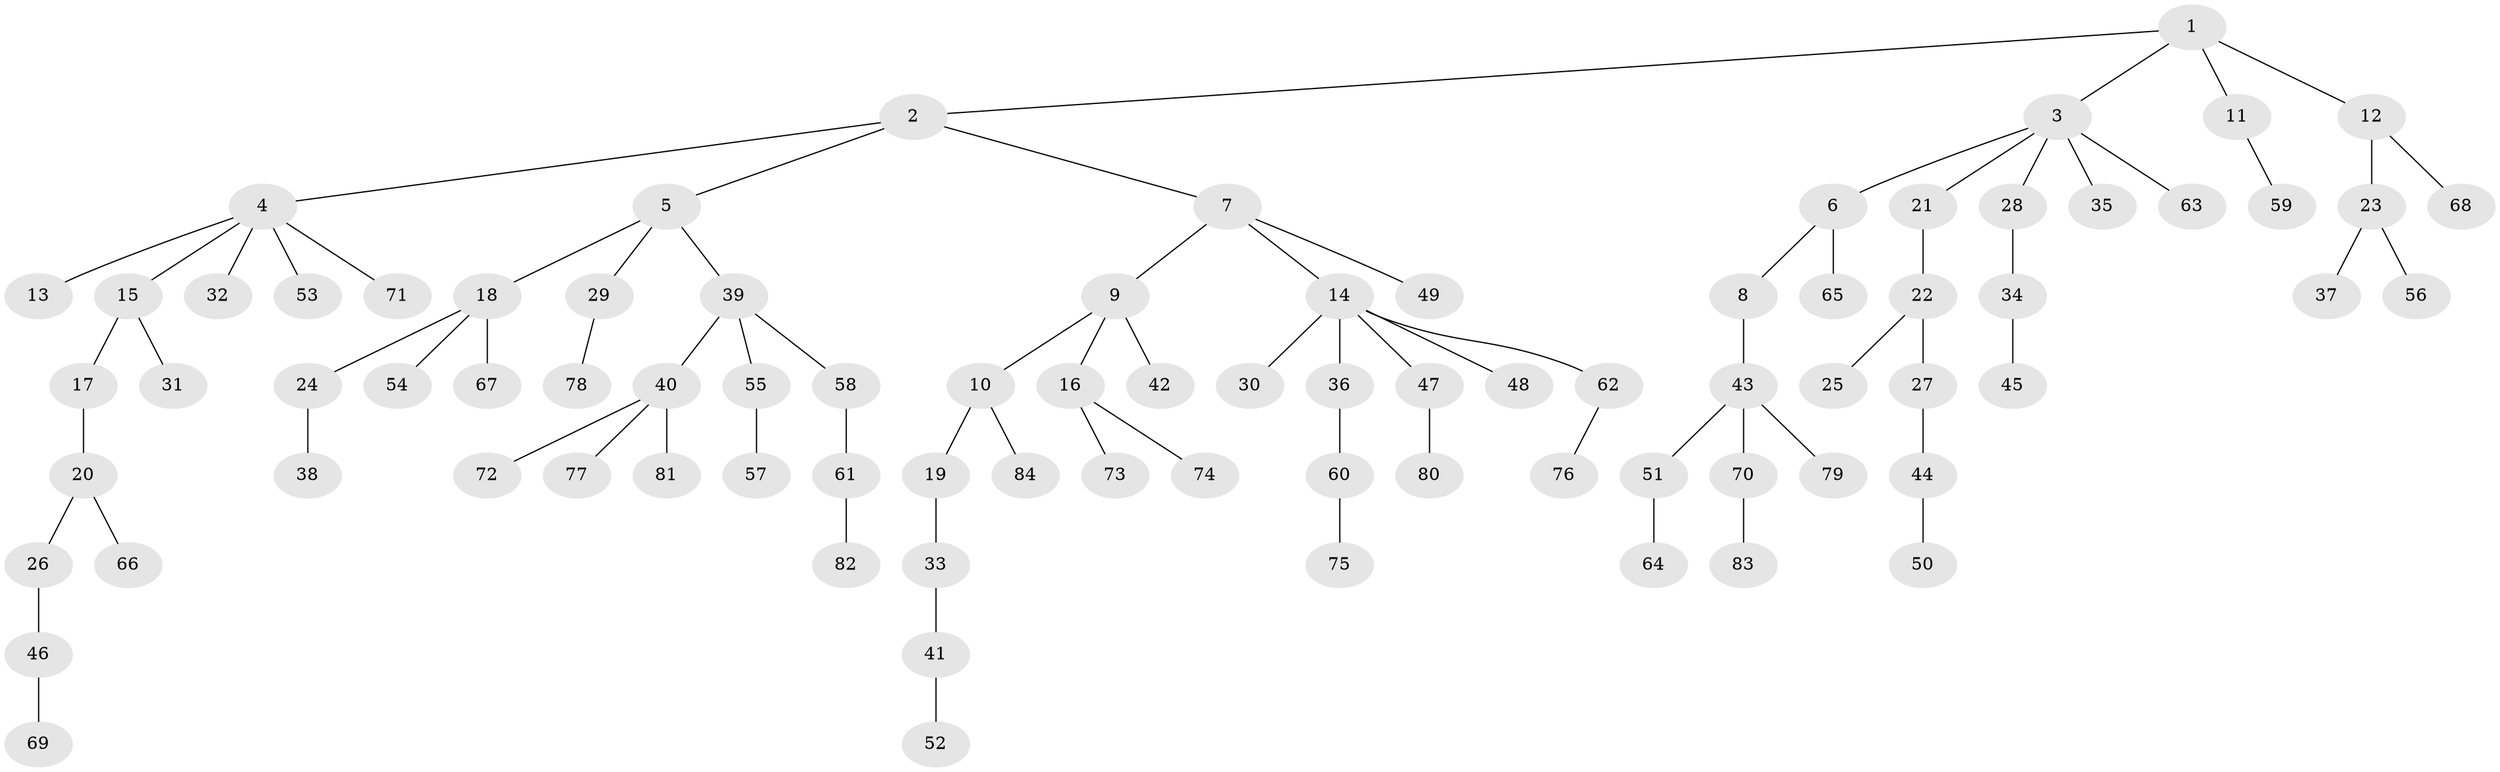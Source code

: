 // coarse degree distribution, {6: 0.0196078431372549, 4: 0.0392156862745098, 5: 0.058823529411764705, 2: 0.3137254901960784, 1: 0.47058823529411764, 3: 0.09803921568627451}
// Generated by graph-tools (version 1.1) at 2025/37/03/04/25 23:37:18]
// undirected, 84 vertices, 83 edges
graph export_dot {
  node [color=gray90,style=filled];
  1;
  2;
  3;
  4;
  5;
  6;
  7;
  8;
  9;
  10;
  11;
  12;
  13;
  14;
  15;
  16;
  17;
  18;
  19;
  20;
  21;
  22;
  23;
  24;
  25;
  26;
  27;
  28;
  29;
  30;
  31;
  32;
  33;
  34;
  35;
  36;
  37;
  38;
  39;
  40;
  41;
  42;
  43;
  44;
  45;
  46;
  47;
  48;
  49;
  50;
  51;
  52;
  53;
  54;
  55;
  56;
  57;
  58;
  59;
  60;
  61;
  62;
  63;
  64;
  65;
  66;
  67;
  68;
  69;
  70;
  71;
  72;
  73;
  74;
  75;
  76;
  77;
  78;
  79;
  80;
  81;
  82;
  83;
  84;
  1 -- 2;
  1 -- 3;
  1 -- 11;
  1 -- 12;
  2 -- 4;
  2 -- 5;
  2 -- 7;
  3 -- 6;
  3 -- 21;
  3 -- 28;
  3 -- 35;
  3 -- 63;
  4 -- 13;
  4 -- 15;
  4 -- 32;
  4 -- 53;
  4 -- 71;
  5 -- 18;
  5 -- 29;
  5 -- 39;
  6 -- 8;
  6 -- 65;
  7 -- 9;
  7 -- 14;
  7 -- 49;
  8 -- 43;
  9 -- 10;
  9 -- 16;
  9 -- 42;
  10 -- 19;
  10 -- 84;
  11 -- 59;
  12 -- 23;
  12 -- 68;
  14 -- 30;
  14 -- 36;
  14 -- 47;
  14 -- 48;
  14 -- 62;
  15 -- 17;
  15 -- 31;
  16 -- 73;
  16 -- 74;
  17 -- 20;
  18 -- 24;
  18 -- 54;
  18 -- 67;
  19 -- 33;
  20 -- 26;
  20 -- 66;
  21 -- 22;
  22 -- 25;
  22 -- 27;
  23 -- 37;
  23 -- 56;
  24 -- 38;
  26 -- 46;
  27 -- 44;
  28 -- 34;
  29 -- 78;
  33 -- 41;
  34 -- 45;
  36 -- 60;
  39 -- 40;
  39 -- 55;
  39 -- 58;
  40 -- 72;
  40 -- 77;
  40 -- 81;
  41 -- 52;
  43 -- 51;
  43 -- 70;
  43 -- 79;
  44 -- 50;
  46 -- 69;
  47 -- 80;
  51 -- 64;
  55 -- 57;
  58 -- 61;
  60 -- 75;
  61 -- 82;
  62 -- 76;
  70 -- 83;
}
